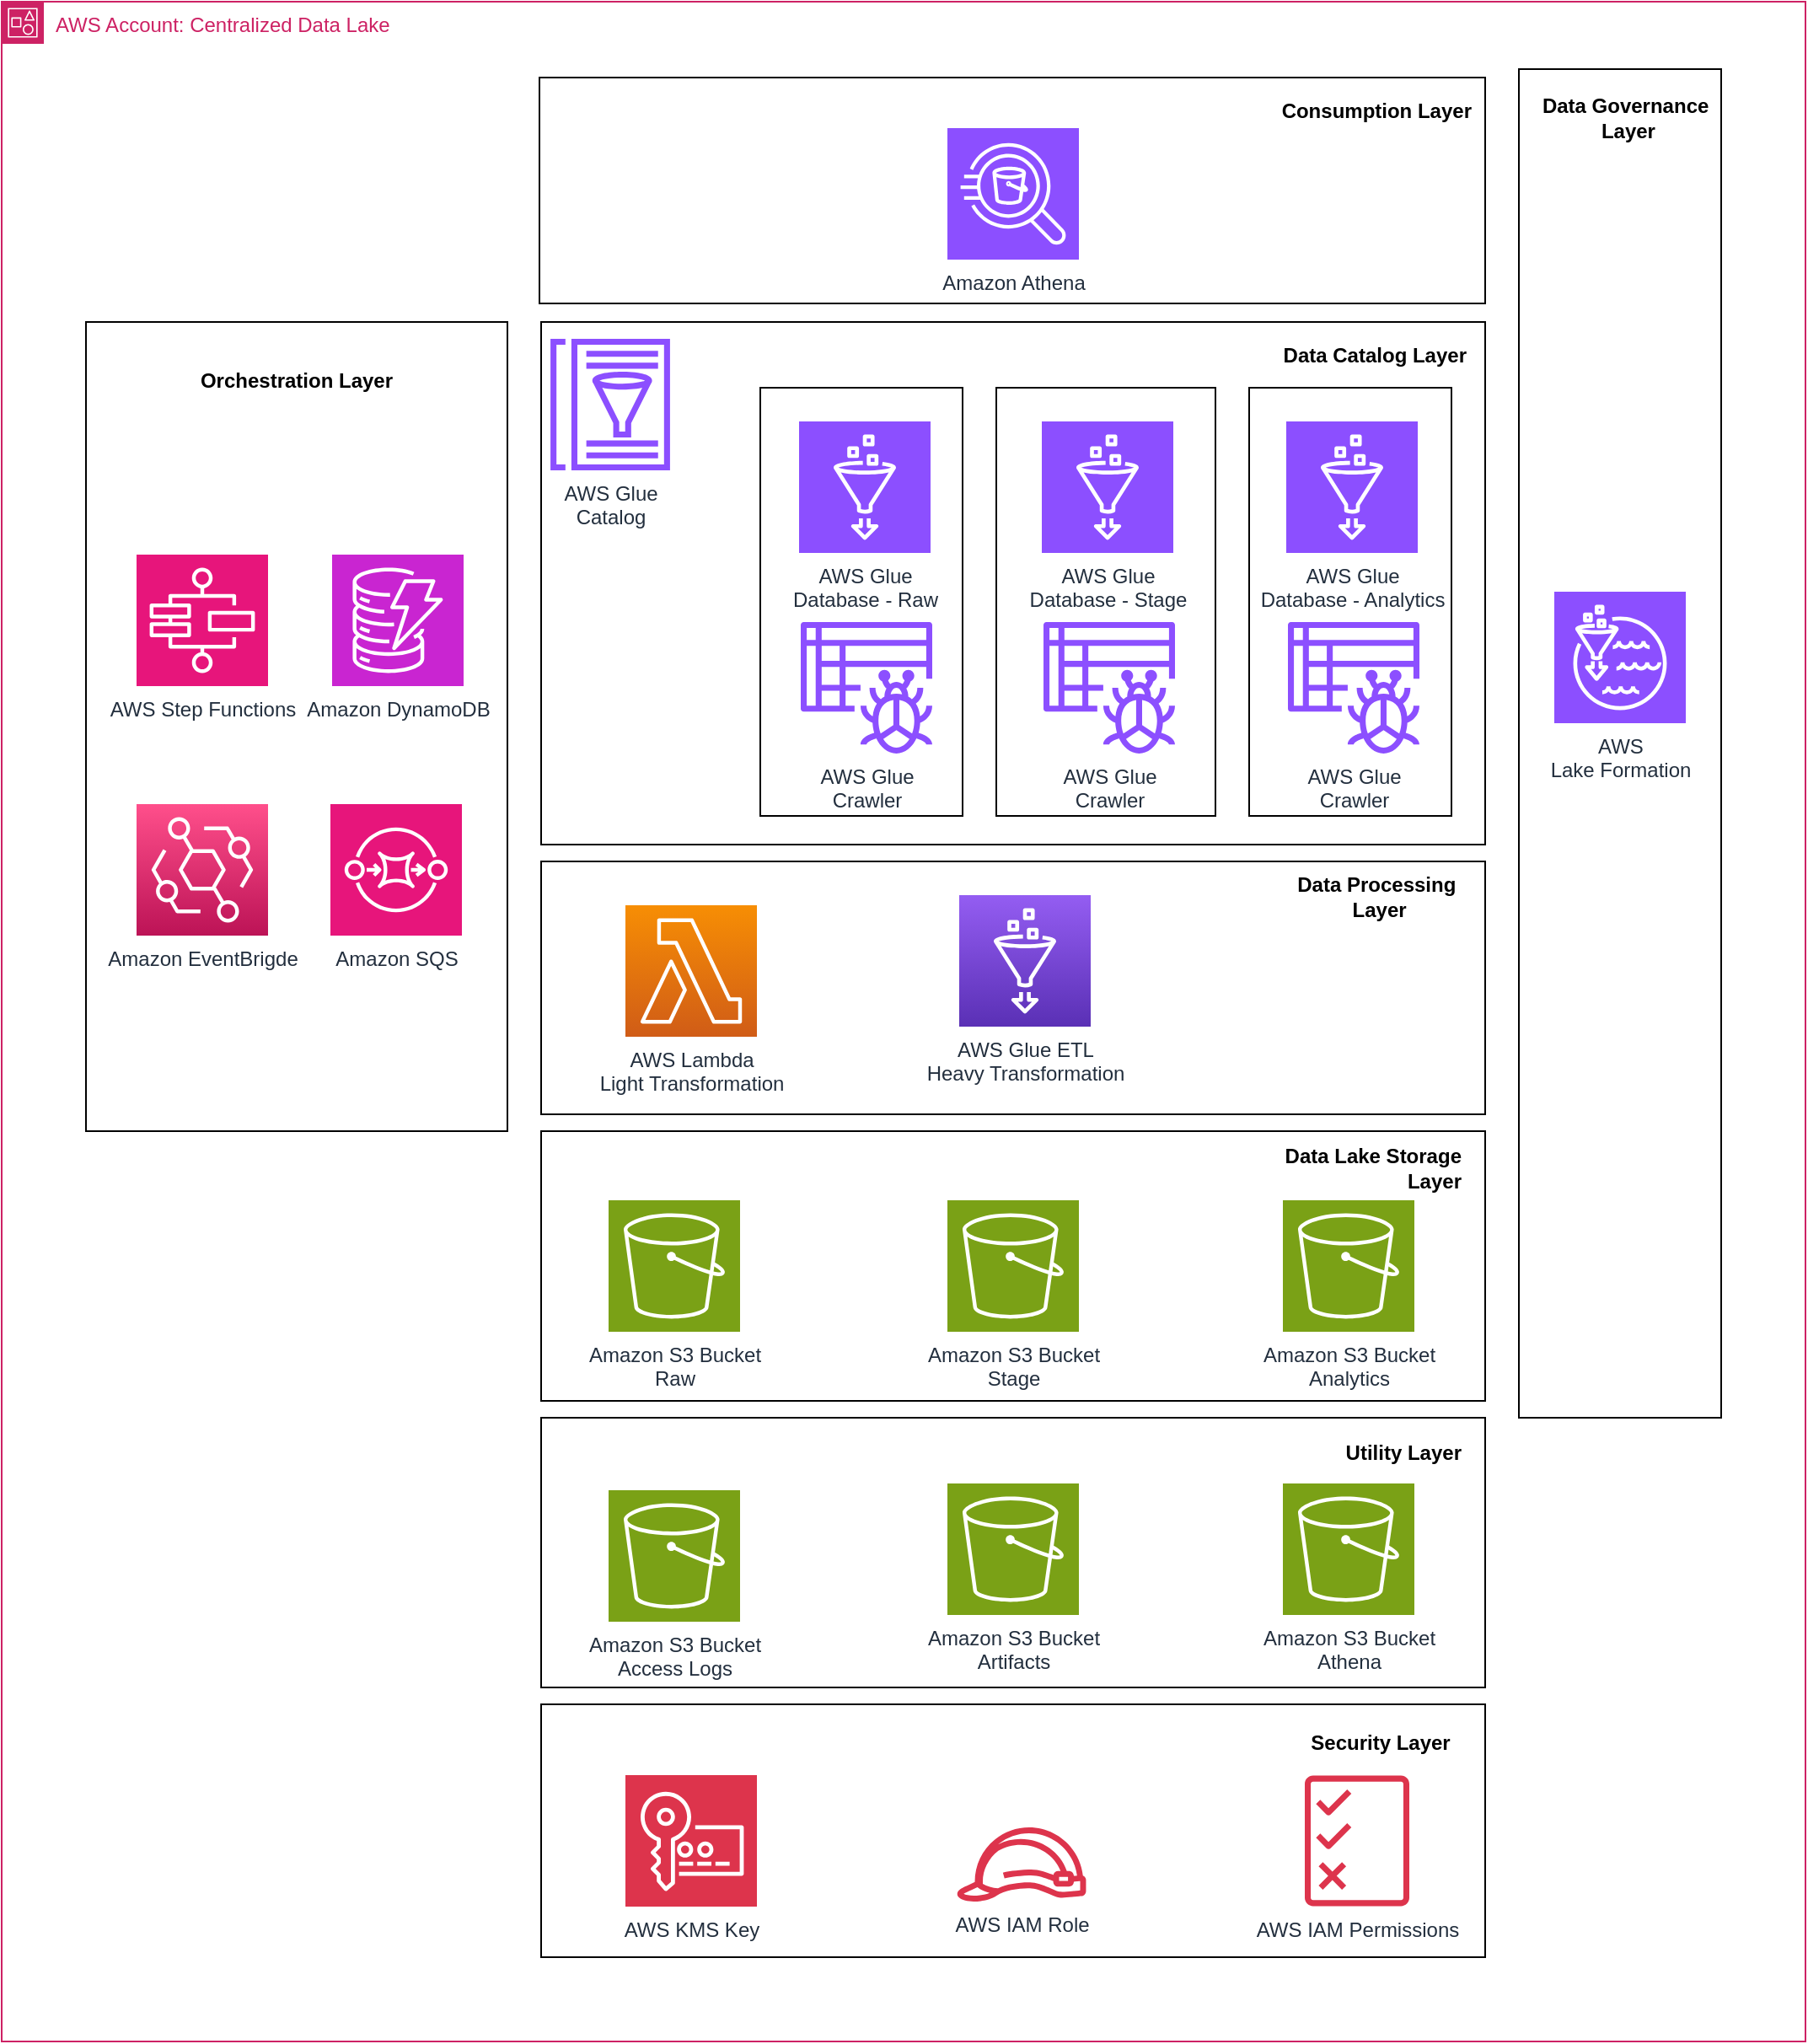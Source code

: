 <mxfile version="21.7.4" type="device">
  <diagram id="NYqp1mlNTsguFhueN-kR" name="Architecture">
    <mxGraphModel dx="2964" dy="2430" grid="1" gridSize="10" guides="1" tooltips="1" connect="1" arrows="1" fold="1" page="1" pageScale="1" pageWidth="850" pageHeight="1100" math="0" shadow="0">
      <root>
        <mxCell id="0" />
        <mxCell id="1" parent="0" />
        <mxCell id="RtC3QGiskVssD8yk2r8x-5" value="" style="rounded=0;whiteSpace=wrap;html=1;" parent="1" vertex="1">
          <mxGeometry x="120" y="-90" width="560" height="150" as="geometry" />
        </mxCell>
        <mxCell id="DTCSdnXKP_dvlhaO7enx-11" value="" style="rounded=0;whiteSpace=wrap;html=1;" parent="1" vertex="1">
          <mxGeometry x="700" y="-560" width="120" height="800" as="geometry" />
        </mxCell>
        <mxCell id="iV9w8CL2n9Fb7NKI-OpV-1" value="" style="rounded=0;whiteSpace=wrap;html=1;" parent="1" vertex="1">
          <mxGeometry x="120" y="70" width="560" height="160" as="geometry" />
        </mxCell>
        <mxCell id="DeLYbcrm4PtNNR3qezi3-1" value="Amazon S3 Bucket&lt;br&gt;Raw" style="sketch=0;points=[[0,0,0],[0.25,0,0],[0.5,0,0],[0.75,0,0],[1,0,0],[0,1,0],[0.25,1,0],[0.5,1,0],[0.75,1,0],[1,1,0],[0,0.25,0],[0,0.5,0],[0,0.75,0],[1,0.25,0],[1,0.5,0],[1,0.75,0]];outlineConnect=0;fontColor=#232F3E;fillColor=#7AA116;strokeColor=#ffffff;dashed=0;verticalLabelPosition=bottom;verticalAlign=top;align=center;html=1;fontSize=12;fontStyle=0;aspect=fixed;shape=mxgraph.aws4.resourceIcon;resIcon=mxgraph.aws4.s3;" parent="1" vertex="1">
          <mxGeometry x="160" y="111" width="78" height="78" as="geometry" />
        </mxCell>
        <mxCell id="DeLYbcrm4PtNNR3qezi3-2" value="Amazon S3 Bucket&lt;br&gt;Stage" style="sketch=0;points=[[0,0,0],[0.25,0,0],[0.5,0,0],[0.75,0,0],[1,0,0],[0,1,0],[0.25,1,0],[0.5,1,0],[0.75,1,0],[1,1,0],[0,0.25,0],[0,0.5,0],[0,0.75,0],[1,0.25,0],[1,0.5,0],[1,0.75,0]];outlineConnect=0;fontColor=#232F3E;fillColor=#7AA116;strokeColor=#ffffff;dashed=0;verticalLabelPosition=bottom;verticalAlign=top;align=center;html=1;fontSize=12;fontStyle=0;aspect=fixed;shape=mxgraph.aws4.resourceIcon;resIcon=mxgraph.aws4.s3;" parent="1" vertex="1">
          <mxGeometry x="361" y="111" width="78" height="78" as="geometry" />
        </mxCell>
        <mxCell id="DeLYbcrm4PtNNR3qezi3-3" value="Amazon S3 Bucket&lt;br&gt;Analytics" style="sketch=0;points=[[0,0,0],[0.25,0,0],[0.5,0,0],[0.75,0,0],[1,0,0],[0,1,0],[0.25,1,0],[0.5,1,0],[0.75,1,0],[1,1,0],[0,0.25,0],[0,0.5,0],[0,0.75,0],[1,0.25,0],[1,0.5,0],[1,0.75,0]];outlineConnect=0;fontColor=#232F3E;fillColor=#7AA116;strokeColor=#ffffff;dashed=0;verticalLabelPosition=bottom;verticalAlign=top;align=center;html=1;fontSize=12;fontStyle=0;aspect=fixed;shape=mxgraph.aws4.resourceIcon;resIcon=mxgraph.aws4.s3;" parent="1" vertex="1">
          <mxGeometry x="560" y="111" width="78" height="78" as="geometry" />
        </mxCell>
        <mxCell id="nQ7t-EPrq67xgIIIJy2z-1" value="" style="rounded=0;whiteSpace=wrap;html=1;" parent="1" vertex="1">
          <mxGeometry x="120" y="240" width="560" height="160" as="geometry" />
        </mxCell>
        <mxCell id="FsiT6NNR3ZakIjd2X3hu-1" value="Amazon S3 Bucket&lt;br&gt;Access Logs" style="sketch=0;points=[[0,0,0],[0.25,0,0],[0.5,0,0],[0.75,0,0],[1,0,0],[0,1,0],[0.25,1,0],[0.5,1,0],[0.75,1,0],[1,1,0],[0,0.25,0],[0,0.5,0],[0,0.75,0],[1,0.25,0],[1,0.5,0],[1,0.75,0]];outlineConnect=0;fontColor=#232F3E;fillColor=#7AA116;strokeColor=#ffffff;dashed=0;verticalLabelPosition=bottom;verticalAlign=top;align=center;html=1;fontSize=12;fontStyle=0;aspect=fixed;shape=mxgraph.aws4.resourceIcon;resIcon=mxgraph.aws4.s3;" parent="1" vertex="1">
          <mxGeometry x="160" y="283" width="78" height="78" as="geometry" />
        </mxCell>
        <mxCell id="FsiT6NNR3ZakIjd2X3hu-2" value="Amazon S3 Bucket&lt;br&gt;Artifacts" style="sketch=0;points=[[0,0,0],[0.25,0,0],[0.5,0,0],[0.75,0,0],[1,0,0],[0,1,0],[0.25,1,0],[0.5,1,0],[0.75,1,0],[1,1,0],[0,0.25,0],[0,0.5,0],[0,0.75,0],[1,0.25,0],[1,0.5,0],[1,0.75,0]];outlineConnect=0;fontColor=#232F3E;fillColor=#7AA116;strokeColor=#ffffff;dashed=0;verticalLabelPosition=bottom;verticalAlign=top;align=center;html=1;fontSize=12;fontStyle=0;aspect=fixed;shape=mxgraph.aws4.resourceIcon;resIcon=mxgraph.aws4.s3;" parent="1" vertex="1">
          <mxGeometry x="361" y="279" width="78" height="78" as="geometry" />
        </mxCell>
        <mxCell id="FsiT6NNR3ZakIjd2X3hu-3" value="Amazon S3 Bucket&lt;br&gt;Athena" style="sketch=0;points=[[0,0,0],[0.25,0,0],[0.5,0,0],[0.75,0,0],[1,0,0],[0,1,0],[0.25,1,0],[0.5,1,0],[0.75,1,0],[1,1,0],[0,0.25,0],[0,0.5,0],[0,0.75,0],[1,0.25,0],[1,0.5,0],[1,0.75,0]];outlineConnect=0;fontColor=#232F3E;fillColor=#7AA116;strokeColor=#ffffff;dashed=0;verticalLabelPosition=bottom;verticalAlign=top;align=center;html=1;fontSize=12;fontStyle=0;aspect=fixed;shape=mxgraph.aws4.resourceIcon;resIcon=mxgraph.aws4.s3;" parent="1" vertex="1">
          <mxGeometry x="560" y="279" width="78" height="78" as="geometry" />
        </mxCell>
        <mxCell id="FsiT6NNR3ZakIjd2X3hu-4" value="&lt;div align=&quot;right&quot;&gt;&lt;b&gt;Utility Layer&lt;/b&gt;&lt;/div&gt;" style="text;html=1;strokeColor=none;fillColor=none;align=right;verticalAlign=middle;whiteSpace=wrap;rounded=0;" parent="1" vertex="1">
          <mxGeometry x="568" y="251" width="100" height="20" as="geometry" />
        </mxCell>
        <mxCell id="FsiT6NNR3ZakIjd2X3hu-5" value="&lt;div align=&quot;right&quot;&gt;&lt;b&gt;Data Lake Storage Layer&lt;/b&gt;&lt;/div&gt;" style="text;html=1;strokeColor=none;fillColor=none;align=right;verticalAlign=middle;whiteSpace=wrap;rounded=0;" parent="1" vertex="1">
          <mxGeometry x="526" y="82" width="142" height="20" as="geometry" />
        </mxCell>
        <mxCell id="FsiT6NNR3ZakIjd2X3hu-7" value="" style="rounded=0;whiteSpace=wrap;html=1;" parent="1" vertex="1">
          <mxGeometry x="120" y="410" width="560" height="150" as="geometry" />
        </mxCell>
        <mxCell id="FsiT6NNR3ZakIjd2X3hu-8" value="&lt;b&gt;Security Layer&lt;br&gt;&lt;/b&gt;" style="text;html=1;strokeColor=none;fillColor=none;align=center;verticalAlign=middle;whiteSpace=wrap;rounded=0;" parent="1" vertex="1">
          <mxGeometry x="568" y="418" width="100" height="30" as="geometry" />
        </mxCell>
        <mxCell id="cNrHLFffvkMLDPLRLRLw-1" value="AWS KMS Key" style="sketch=0;points=[[0,0,0],[0.25,0,0],[0.5,0,0],[0.75,0,0],[1,0,0],[0,1,0],[0.25,1,0],[0.5,1,0],[0.75,1,0],[1,1,0],[0,0.25,0],[0,0.5,0],[0,0.75,0],[1,0.25,0],[1,0.5,0],[1,0.75,0]];outlineConnect=0;fontColor=#232F3E;fillColor=#DD344C;strokeColor=#ffffff;dashed=0;verticalLabelPosition=bottom;verticalAlign=top;align=center;html=1;fontSize=12;fontStyle=0;aspect=fixed;shape=mxgraph.aws4.resourceIcon;resIcon=mxgraph.aws4.key_management_service;" parent="1" vertex="1">
          <mxGeometry x="170" y="452" width="78" height="78" as="geometry" />
        </mxCell>
        <mxCell id="8cQD0cxtQ9eq3yPinupB-1" value="AWS IAM Role" style="sketch=0;outlineConnect=0;fontColor=#232F3E;gradientColor=none;fillColor=#DD344C;strokeColor=none;dashed=0;verticalLabelPosition=bottom;verticalAlign=top;align=center;html=1;fontSize=12;fontStyle=0;aspect=fixed;pointerEvents=1;shape=mxgraph.aws4.role;" parent="1" vertex="1">
          <mxGeometry x="366" y="483" width="78" height="44" as="geometry" />
        </mxCell>
        <mxCell id="8cQD0cxtQ9eq3yPinupB-2" value="AWS IAM Permissions" style="sketch=0;outlineConnect=0;fontColor=#232F3E;gradientColor=none;fillColor=#DD344C;strokeColor=none;dashed=0;verticalLabelPosition=bottom;verticalAlign=top;align=center;html=1;fontSize=12;fontStyle=0;aspect=fixed;pointerEvents=1;shape=mxgraph.aws4.permissions;" parent="1" vertex="1">
          <mxGeometry x="573" y="452" width="62" height="78" as="geometry" />
        </mxCell>
        <mxCell id="DTCSdnXKP_dvlhaO7enx-2" value="" style="rounded=0;whiteSpace=wrap;html=1;" parent="1" vertex="1">
          <mxGeometry x="120" y="-410" width="560" height="310" as="geometry" />
        </mxCell>
        <mxCell id="DTCSdnXKP_dvlhaO7enx-3" value="AWS &lt;br&gt;Lake Formation" style="sketch=0;points=[[0,0,0],[0.25,0,0],[0.5,0,0],[0.75,0,0],[1,0,0],[0,1,0],[0.25,1,0],[0.5,1,0],[0.75,1,0],[1,1,0],[0,0.25,0],[0,0.5,0],[0,0.75,0],[1,0.25,0],[1,0.5,0],[1,0.75,0]];outlineConnect=0;fontColor=#232F3E;fillColor=#8C4FFF;strokeColor=#ffffff;dashed=0;verticalLabelPosition=bottom;verticalAlign=top;align=center;html=1;fontSize=12;fontStyle=0;aspect=fixed;shape=mxgraph.aws4.resourceIcon;resIcon=mxgraph.aws4.lake_formation;" parent="1" vertex="1">
          <mxGeometry x="721" y="-250" width="78" height="78" as="geometry" />
        </mxCell>
        <mxCell id="DTCSdnXKP_dvlhaO7enx-7" value="" style="rounded=0;whiteSpace=wrap;html=1;" parent="1" vertex="1">
          <mxGeometry x="390" y="-371" width="130" height="254" as="geometry" />
        </mxCell>
        <mxCell id="DTCSdnXKP_dvlhaO7enx-5" value="AWS Glue &lt;br&gt;Crawler" style="sketch=0;outlineConnect=0;fontColor=#232F3E;gradientColor=none;fillColor=#8C4FFF;strokeColor=none;dashed=0;verticalLabelPosition=bottom;verticalAlign=top;align=center;html=1;fontSize=12;fontStyle=0;aspect=fixed;pointerEvents=1;shape=mxgraph.aws4.glue_crawlers;" parent="1" vertex="1">
          <mxGeometry x="418" y="-232" width="78" height="78" as="geometry" />
        </mxCell>
        <mxCell id="DTCSdnXKP_dvlhaO7enx-6" value="AWS Glue &lt;br&gt;Catalog" style="sketch=0;outlineConnect=0;fontColor=#232F3E;gradientColor=none;fillColor=#8C4FFF;strokeColor=none;dashed=0;verticalLabelPosition=bottom;verticalAlign=top;align=center;html=1;fontSize=12;fontStyle=0;aspect=fixed;pointerEvents=1;shape=mxgraph.aws4.glue_data_catalog;" parent="1" vertex="1">
          <mxGeometry x="125" y="-400" width="72" height="78" as="geometry" />
        </mxCell>
        <mxCell id="DTCSdnXKP_dvlhaO7enx-12" value="&lt;div align=&quot;right&quot;&gt;&lt;b&gt;Data Catalog Layer&lt;/b&gt;&lt;/div&gt;" style="text;html=1;strokeColor=none;fillColor=none;align=right;verticalAlign=middle;whiteSpace=wrap;rounded=0;" parent="1" vertex="1">
          <mxGeometry x="529" y="-400" width="142" height="20" as="geometry" />
        </mxCell>
        <mxCell id="DTCSdnXKP_dvlhaO7enx-4" value="AWS Glue &lt;br&gt;Database - Stage" style="sketch=0;points=[[0,0,0],[0.25,0,0],[0.5,0,0],[0.75,0,0],[1,0,0],[0,1,0],[0.25,1,0],[0.5,1,0],[0.75,1,0],[1,1,0],[0,0.25,0],[0,0.5,0],[0,0.75,0],[1,0.25,0],[1,0.5,0],[1,0.75,0]];outlineConnect=0;fontColor=#232F3E;fillColor=#8C4FFF;strokeColor=#ffffff;dashed=0;verticalLabelPosition=bottom;verticalAlign=top;align=center;html=1;fontSize=12;fontStyle=0;aspect=fixed;shape=mxgraph.aws4.resourceIcon;resIcon=mxgraph.aws4.glue;" parent="1" vertex="1">
          <mxGeometry x="417" y="-351" width="78" height="78" as="geometry" />
        </mxCell>
        <mxCell id="2o2Vsj7CwYwymRC7PFWn-2" value="&lt;div align=&quot;right&quot;&gt;&lt;b&gt;Data Governance&amp;nbsp;&lt;/b&gt;&lt;/div&gt;&lt;div align=&quot;center&quot;&gt;&lt;b&gt;Layer&lt;/b&gt;&lt;/div&gt;" style="text;html=1;strokeColor=none;fillColor=none;align=right;verticalAlign=middle;whiteSpace=wrap;rounded=0;" parent="1" vertex="1">
          <mxGeometry x="698" y="-541" width="120" height="20" as="geometry" />
        </mxCell>
        <mxCell id="RtC3QGiskVssD8yk2r8x-1" value="" style="rounded=0;whiteSpace=wrap;html=1;" parent="1" vertex="1">
          <mxGeometry x="-150" y="-410" width="250" height="480" as="geometry" />
        </mxCell>
        <mxCell id="RtC3QGiskVssD8yk2r8x-2" value="&lt;div align=&quot;right&quot;&gt;&lt;b&gt;Data Processing&amp;nbsp;&lt;/b&gt;&lt;/div&gt;&lt;div align=&quot;center&quot;&gt;&lt;b&gt;Layer&lt;/b&gt;&lt;/div&gt;" style="text;html=1;strokeColor=none;fillColor=none;align=right;verticalAlign=middle;whiteSpace=wrap;rounded=0;" parent="1" vertex="1">
          <mxGeometry x="548" y="-79" width="120" height="20" as="geometry" />
        </mxCell>
        <mxCell id="RtC3QGiskVssD8yk2r8x-3" value="AWS Lambda&lt;br&gt;Light Transformation" style="sketch=0;points=[[0,0,0],[0.25,0,0],[0.5,0,0],[0.75,0,0],[1,0,0],[0,1,0],[0.25,1,0],[0.5,1,0],[0.75,1,0],[1,1,0],[0,0.25,0],[0,0.5,0],[0,0.75,0],[1,0.25,0],[1,0.5,0],[1,0.75,0]];outlineConnect=0;fontColor=#232F3E;gradientColor=#F78E04;gradientDirection=north;fillColor=#D05C17;strokeColor=#ffffff;dashed=0;verticalLabelPosition=bottom;verticalAlign=top;align=center;html=1;fontSize=12;fontStyle=0;aspect=fixed;shape=mxgraph.aws4.resourceIcon;resIcon=mxgraph.aws4.lambda;" parent="1" vertex="1">
          <mxGeometry x="170" y="-64" width="78" height="78" as="geometry" />
        </mxCell>
        <mxCell id="RtC3QGiskVssD8yk2r8x-4" value="AWS Glue ETL&lt;br&gt;Heavy Transformation" style="sketch=0;points=[[0,0,0],[0.25,0,0],[0.5,0,0],[0.75,0,0],[1,0,0],[0,1,0],[0.25,1,0],[0.5,1,0],[0.75,1,0],[1,1,0],[0,0.25,0],[0,0.5,0],[0,0.75,0],[1,0.25,0],[1,0.5,0],[1,0.75,0]];outlineConnect=0;fontColor=#232F3E;gradientColor=#945DF2;gradientDirection=north;fillColor=#5A30B5;strokeColor=#ffffff;dashed=0;verticalLabelPosition=bottom;verticalAlign=top;align=center;html=1;fontSize=12;fontStyle=0;aspect=fixed;shape=mxgraph.aws4.resourceIcon;resIcon=mxgraph.aws4.glue;" parent="1" vertex="1">
          <mxGeometry x="368" y="-70" width="78" height="78" as="geometry" />
        </mxCell>
        <mxCell id="RtC3QGiskVssD8yk2r8x-7" value="&lt;b&gt;Orchestration Layer&lt;br&gt;&lt;/b&gt;" style="text;html=1;strokeColor=none;fillColor=none;align=center;verticalAlign=middle;whiteSpace=wrap;rounded=0;" parent="1" vertex="1">
          <mxGeometry x="-130" y="-390" width="210" height="30" as="geometry" />
        </mxCell>
        <mxCell id="RtC3QGiskVssD8yk2r8x-9" value="Amazon EventBrigde" style="sketch=0;points=[[0,0,0],[0.25,0,0],[0.5,0,0],[0.75,0,0],[1,0,0],[0,1,0],[0.25,1,0],[0.5,1,0],[0.75,1,0],[1,1,0],[0,0.25,0],[0,0.5,0],[0,0.75,0],[1,0.25,0],[1,0.5,0],[1,0.75,0]];outlineConnect=0;fontColor=#232F3E;gradientColor=#FF4F8B;gradientDirection=north;fillColor=#BC1356;strokeColor=#ffffff;dashed=0;verticalLabelPosition=bottom;verticalAlign=top;align=center;html=1;fontSize=12;fontStyle=0;aspect=fixed;shape=mxgraph.aws4.resourceIcon;resIcon=mxgraph.aws4.eventbridge;" parent="1" vertex="1">
          <mxGeometry x="-120" y="-124" width="78" height="78" as="geometry" />
        </mxCell>
        <mxCell id="6uM_akt3Tpvj0SvyeWcX-1" value="" style="rounded=0;whiteSpace=wrap;html=1;" parent="1" vertex="1">
          <mxGeometry x="119" y="-555" width="561" height="134" as="geometry" />
        </mxCell>
        <mxCell id="6uM_akt3Tpvj0SvyeWcX-2" value="&lt;b&gt;Consumption Layer&lt;br&gt;&lt;/b&gt;" style="text;html=1;strokeColor=none;fillColor=none;align=right;verticalAlign=middle;whiteSpace=wrap;rounded=0;" parent="1" vertex="1">
          <mxGeometry x="439" y="-545" width="235" height="20" as="geometry" />
        </mxCell>
        <mxCell id="6uM_akt3Tpvj0SvyeWcX-4" value="Amazon Athena" style="sketch=0;points=[[0,0,0],[0.25,0,0],[0.5,0,0],[0.75,0,0],[1,0,0],[0,1,0],[0.25,1,0],[0.5,1,0],[0.75,1,0],[1,1,0],[0,0.25,0],[0,0.5,0],[0,0.75,0],[1,0.25,0],[1,0.5,0],[1,0.75,0]];outlineConnect=0;fontColor=#232F3E;fillColor=#8C4FFF;strokeColor=#ffffff;dashed=0;verticalLabelPosition=bottom;verticalAlign=top;align=center;html=1;fontSize=12;fontStyle=0;aspect=fixed;shape=mxgraph.aws4.resourceIcon;resIcon=mxgraph.aws4.athena;" parent="1" vertex="1">
          <mxGeometry x="361" y="-525" width="78" height="78" as="geometry" />
        </mxCell>
        <mxCell id="6uM_akt3Tpvj0SvyeWcX-6" value="Amazon SQS" style="sketch=0;points=[[0,0,0],[0.25,0,0],[0.5,0,0],[0.75,0,0],[1,0,0],[0,1,0],[0.25,1,0],[0.5,1,0],[0.75,1,0],[1,1,0],[0,0.25,0],[0,0.5,0],[0,0.75,0],[1,0.25,0],[1,0.5,0],[1,0.75,0]];outlineConnect=0;fontColor=#232F3E;fillColor=#E7157B;strokeColor=#ffffff;dashed=0;verticalLabelPosition=bottom;verticalAlign=top;align=center;html=1;fontSize=12;fontStyle=0;aspect=fixed;shape=mxgraph.aws4.resourceIcon;resIcon=mxgraph.aws4.sqs;" parent="1" vertex="1">
          <mxGeometry x="-5" y="-124" width="78" height="78" as="geometry" />
        </mxCell>
        <mxCell id="6uM_akt3Tpvj0SvyeWcX-7" value="Amazon DynamoDB" style="sketch=0;points=[[0,0,0],[0.25,0,0],[0.5,0,0],[0.75,0,0],[1,0,0],[0,1,0],[0.25,1,0],[0.5,1,0],[0.75,1,0],[1,1,0],[0,0.25,0],[0,0.5,0],[0,0.75,0],[1,0.25,0],[1,0.5,0],[1,0.75,0]];outlineConnect=0;fontColor=#232F3E;fillColor=#C925D1;strokeColor=#ffffff;dashed=0;verticalLabelPosition=bottom;verticalAlign=top;align=center;html=1;fontSize=12;fontStyle=0;aspect=fixed;shape=mxgraph.aws4.resourceIcon;resIcon=mxgraph.aws4.dynamodb;" parent="1" vertex="1">
          <mxGeometry x="-4" y="-272" width="78" height="78" as="geometry" />
        </mxCell>
        <mxCell id="WPEg6s12dh9TYHWI2fVF-1" value="AWS Step Functions" style="sketch=0;points=[[0,0,0],[0.25,0,0],[0.5,0,0],[0.75,0,0],[1,0,0],[0,1,0],[0.25,1,0],[0.5,1,0],[0.75,1,0],[1,1,0],[0,0.25,0],[0,0.5,0],[0,0.75,0],[1,0.25,0],[1,0.5,0],[1,0.75,0]];outlineConnect=0;fontColor=#232F3E;fillColor=#E7157B;strokeColor=#ffffff;dashed=0;verticalLabelPosition=bottom;verticalAlign=top;align=center;html=1;fontSize=12;fontStyle=0;aspect=fixed;shape=mxgraph.aws4.resourceIcon;resIcon=mxgraph.aws4.step_functions;" parent="1" vertex="1">
          <mxGeometry x="-120" y="-272" width="78" height="78" as="geometry" />
        </mxCell>
        <mxCell id="0FT_H8wkUjpF7Z51CGTT-2" value="" style="rounded=0;whiteSpace=wrap;html=1;" parent="1" vertex="1">
          <mxGeometry x="540" y="-371" width="120" height="254" as="geometry" />
        </mxCell>
        <mxCell id="0FT_H8wkUjpF7Z51CGTT-3" value="AWS Glue &lt;br&gt;Crawler" style="sketch=0;outlineConnect=0;fontColor=#232F3E;gradientColor=none;fillColor=#8C4FFF;strokeColor=none;dashed=0;verticalLabelPosition=bottom;verticalAlign=top;align=center;html=1;fontSize=12;fontStyle=0;aspect=fixed;pointerEvents=1;shape=mxgraph.aws4.glue_crawlers;" parent="1" vertex="1">
          <mxGeometry x="563" y="-232" width="78" height="78" as="geometry" />
        </mxCell>
        <mxCell id="0FT_H8wkUjpF7Z51CGTT-4" value="AWS Glue &lt;br&gt;Database - Analytics" style="sketch=0;points=[[0,0,0],[0.25,0,0],[0.5,0,0],[0.75,0,0],[1,0,0],[0,1,0],[0.25,1,0],[0.5,1,0],[0.75,1,0],[1,1,0],[0,0.25,0],[0,0.5,0],[0,0.75,0],[1,0.25,0],[1,0.5,0],[1,0.75,0]];outlineConnect=0;fontColor=#232F3E;fillColor=#8C4FFF;strokeColor=#ffffff;dashed=0;verticalLabelPosition=bottom;verticalAlign=top;align=center;html=1;fontSize=12;fontStyle=0;aspect=fixed;shape=mxgraph.aws4.resourceIcon;resIcon=mxgraph.aws4.glue;" parent="1" vertex="1">
          <mxGeometry x="562" y="-351" width="78" height="78" as="geometry" />
        </mxCell>
        <mxCell id="0FT_H8wkUjpF7Z51CGTT-5" value="" style="rounded=0;whiteSpace=wrap;html=1;" parent="1" vertex="1">
          <mxGeometry x="250" y="-371" width="120" height="254" as="geometry" />
        </mxCell>
        <mxCell id="0FT_H8wkUjpF7Z51CGTT-6" value="AWS Glue &lt;br&gt;Crawler" style="sketch=0;outlineConnect=0;fontColor=#232F3E;gradientColor=none;fillColor=#8C4FFF;strokeColor=none;dashed=0;verticalLabelPosition=bottom;verticalAlign=top;align=center;html=1;fontSize=12;fontStyle=0;aspect=fixed;pointerEvents=1;shape=mxgraph.aws4.glue_crawlers;" parent="1" vertex="1">
          <mxGeometry x="274" y="-232" width="78" height="78" as="geometry" />
        </mxCell>
        <mxCell id="0FT_H8wkUjpF7Z51CGTT-7" value="AWS Glue &lt;br&gt;Database - Raw" style="sketch=0;points=[[0,0,0],[0.25,0,0],[0.5,0,0],[0.75,0,0],[1,0,0],[0,1,0],[0.25,1,0],[0.5,1,0],[0.75,1,0],[1,1,0],[0,0.25,0],[0,0.5,0],[0,0.75,0],[1,0.25,0],[1,0.5,0],[1,0.75,0]];outlineConnect=0;fontColor=#232F3E;fillColor=#8C4FFF;strokeColor=#ffffff;dashed=0;verticalLabelPosition=bottom;verticalAlign=top;align=center;html=1;fontSize=12;fontStyle=0;aspect=fixed;shape=mxgraph.aws4.resourceIcon;resIcon=mxgraph.aws4.glue;" parent="1" vertex="1">
          <mxGeometry x="273" y="-351" width="78" height="78" as="geometry" />
        </mxCell>
        <mxCell id="106kdZHe_8hl8JJFx15q-2" value="AWS Account: Centralized Data Lake" style="points=[[0,0],[0.25,0],[0.5,0],[0.75,0],[1,0],[1,0.25],[1,0.5],[1,0.75],[1,1],[0.75,1],[0.5,1],[0.25,1],[0,1],[0,0.75],[0,0.5],[0,0.25]];outlineConnect=0;gradientColor=none;html=1;whiteSpace=wrap;fontSize=12;fontStyle=0;container=1;pointerEvents=0;collapsible=0;recursiveResize=0;shape=mxgraph.aws4.group;grIcon=mxgraph.aws4.group_account;strokeColor=#CD2264;fillColor=none;verticalAlign=top;align=left;spacingLeft=30;fontColor=#CD2264;dashed=0;" vertex="1" parent="1">
          <mxGeometry x="-200" y="-600" width="1070" height="1210" as="geometry" />
        </mxCell>
      </root>
    </mxGraphModel>
  </diagram>
</mxfile>
